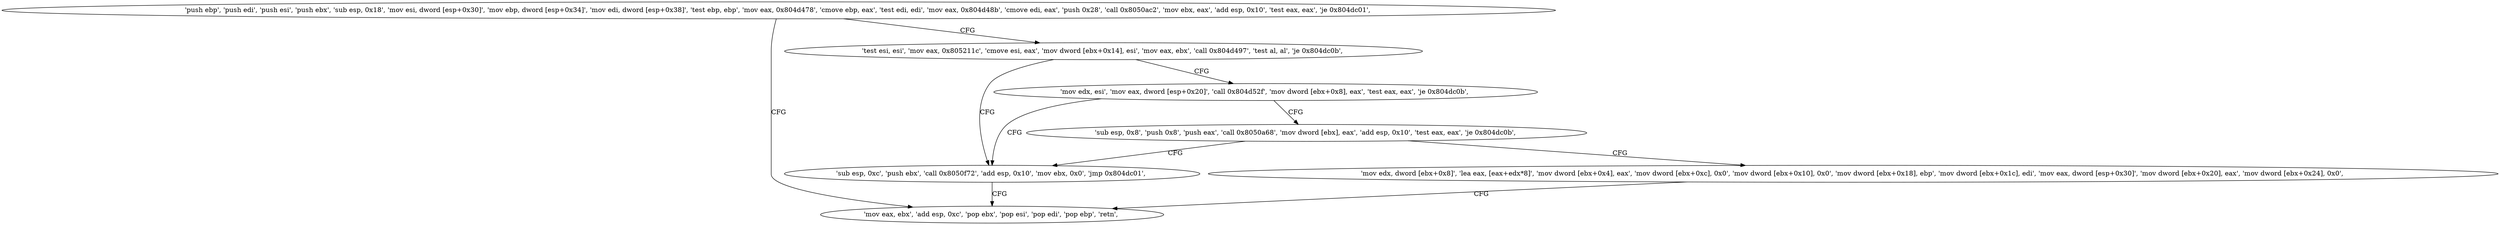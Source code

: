 digraph "func" {
"134536033" [label = "'push ebp', 'push edi', 'push esi', 'push ebx', 'sub esp, 0x18', 'mov esi, dword [esp+0x30]', 'mov ebp, dword [esp+0x34]', 'mov edi, dword [esp+0x38]', 'test ebp, ebp', 'mov eax, 0x804d478', 'cmove ebp, eax', 'test edi, edi', 'mov eax, 0x804d48b', 'cmove edi, eax', 'push 0x28', 'call 0x8050ac2', 'mov ebx, eax', 'add esp, 0x10', 'test eax, eax', 'je 0x804dc01', " ]
"134536193" [label = "'mov eax, ebx', 'add esp, 0xc', 'pop ebx', 'pop esi', 'pop edi', 'pop ebp', 'retn', " ]
"134536088" [label = "'test esi, esi', 'mov eax, 0x805211c', 'cmove esi, eax', 'mov dword [ebx+0x14], esi', 'mov eax, ebx', 'call 0x804d497', 'test al, al', 'je 0x804dc0b', " ]
"134536203" [label = "'sub esp, 0xc', 'push ebx', 'call 0x8050f72', 'add esp, 0x10', 'mov ebx, 0x0', 'jmp 0x804dc01', " ]
"134536112" [label = "'mov edx, esi', 'mov eax, dword [esp+0x20]', 'call 0x804d52f', 'mov dword [ebx+0x8], eax', 'test eax, eax', 'je 0x804dc0b', " ]
"134536130" [label = "'sub esp, 0x8', 'push 0x8', 'push eax', 'call 0x8050a68', 'mov dword [ebx], eax', 'add esp, 0x10', 'test eax, eax', 'je 0x804dc0b', " ]
"134536150" [label = "'mov edx, dword [ebx+0x8]', 'lea eax, [eax+edx*8]', 'mov dword [ebx+0x4], eax', 'mov dword [ebx+0xc], 0x0', 'mov dword [ebx+0x10], 0x0', 'mov dword [ebx+0x18], ebp', 'mov dword [ebx+0x1c], edi', 'mov eax, dword [esp+0x30]', 'mov dword [ebx+0x20], eax', 'mov dword [ebx+0x24], 0x0', " ]
"134536033" -> "134536193" [ label = "CFG" ]
"134536033" -> "134536088" [ label = "CFG" ]
"134536088" -> "134536203" [ label = "CFG" ]
"134536088" -> "134536112" [ label = "CFG" ]
"134536203" -> "134536193" [ label = "CFG" ]
"134536112" -> "134536203" [ label = "CFG" ]
"134536112" -> "134536130" [ label = "CFG" ]
"134536130" -> "134536203" [ label = "CFG" ]
"134536130" -> "134536150" [ label = "CFG" ]
"134536150" -> "134536193" [ label = "CFG" ]
}
